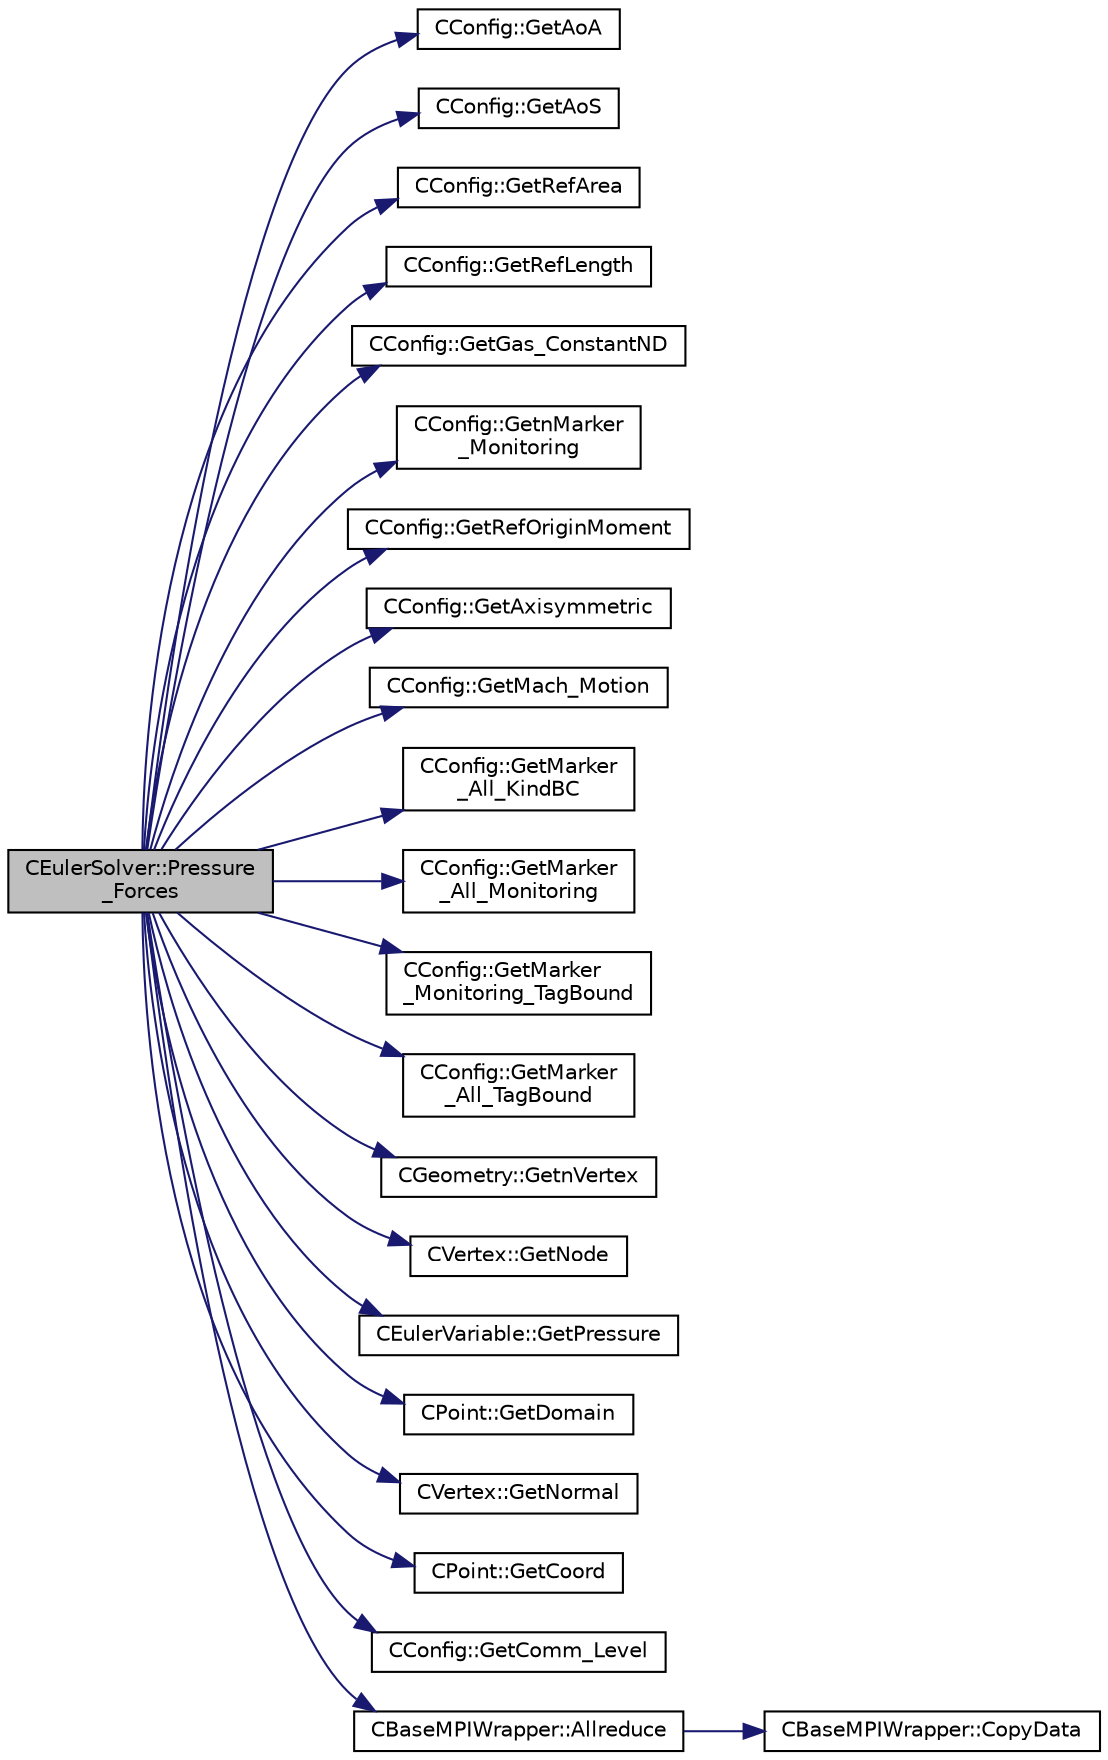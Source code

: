 digraph "CEulerSolver::Pressure_Forces"
{
  edge [fontname="Helvetica",fontsize="10",labelfontname="Helvetica",labelfontsize="10"];
  node [fontname="Helvetica",fontsize="10",shape=record];
  rankdir="LR";
  Node2751 [label="CEulerSolver::Pressure\l_Forces",height=0.2,width=0.4,color="black", fillcolor="grey75", style="filled", fontcolor="black"];
  Node2751 -> Node2752 [color="midnightblue",fontsize="10",style="solid",fontname="Helvetica"];
  Node2752 [label="CConfig::GetAoA",height=0.2,width=0.4,color="black", fillcolor="white", style="filled",URL="$class_c_config.html#a6020a5df7025ffb286f9b9f55f3f2773",tooltip="Get the angle of attack of the body. This is the angle between a reference line on a lifting body (of..."];
  Node2751 -> Node2753 [color="midnightblue",fontsize="10",style="solid",fontname="Helvetica"];
  Node2753 [label="CConfig::GetAoS",height=0.2,width=0.4,color="black", fillcolor="white", style="filled",URL="$class_c_config.html#a4305a79a4c74f13160c0dd8daae181ef",tooltip="Get the angle of sideslip of the body. It relates to the rotation of the aircraft centerline from the..."];
  Node2751 -> Node2754 [color="midnightblue",fontsize="10",style="solid",fontname="Helvetica"];
  Node2754 [label="CConfig::GetRefArea",height=0.2,width=0.4,color="black", fillcolor="white", style="filled",URL="$class_c_config.html#ad1d22f6d4f0225e3281d826a4c866779",tooltip="Get the reference area for non dimensional coefficient computation. If the value from the is 0 then..."];
  Node2751 -> Node2755 [color="midnightblue",fontsize="10",style="solid",fontname="Helvetica"];
  Node2755 [label="CConfig::GetRefLength",height=0.2,width=0.4,color="black", fillcolor="white", style="filled",URL="$class_c_config.html#a63ce45e68b93f8f3f1de44a2abad67ef",tooltip="Get the reference length for computing moment (the default value is 1). "];
  Node2751 -> Node2756 [color="midnightblue",fontsize="10",style="solid",fontname="Helvetica"];
  Node2756 [label="CConfig::GetGas_ConstantND",height=0.2,width=0.4,color="black", fillcolor="white", style="filled",URL="$class_c_config.html#a6d835a954bb5e99c5a3de6db5ed24ff3",tooltip="Get the value of specific gas constant. "];
  Node2751 -> Node2757 [color="midnightblue",fontsize="10",style="solid",fontname="Helvetica"];
  Node2757 [label="CConfig::GetnMarker\l_Monitoring",height=0.2,width=0.4,color="black", fillcolor="white", style="filled",URL="$class_c_config.html#a62a92b26c1300323f4a4a035ec19af1a",tooltip="Get the total number of monitoring markers. "];
  Node2751 -> Node2758 [color="midnightblue",fontsize="10",style="solid",fontname="Helvetica"];
  Node2758 [label="CConfig::GetRefOriginMoment",height=0.2,width=0.4,color="black", fillcolor="white", style="filled",URL="$class_c_config.html#a11302b0fc39a262419332a53e0a82c19",tooltip="Get reference origin for moment computation. "];
  Node2751 -> Node2759 [color="midnightblue",fontsize="10",style="solid",fontname="Helvetica"];
  Node2759 [label="CConfig::GetAxisymmetric",height=0.2,width=0.4,color="black", fillcolor="white", style="filled",URL="$class_c_config.html#ac6fd9a6673c2f22e98c0d45102f23a65",tooltip="Get information about the axisymmetric frame. "];
  Node2751 -> Node2760 [color="midnightblue",fontsize="10",style="solid",fontname="Helvetica"];
  Node2760 [label="CConfig::GetMach_Motion",height=0.2,width=0.4,color="black", fillcolor="white", style="filled",URL="$class_c_config.html#a84da3953107e3dad010e13227f1d84d0",tooltip="Get the mach number based on the mesh velocity and freestream quantities. "];
  Node2751 -> Node2761 [color="midnightblue",fontsize="10",style="solid",fontname="Helvetica"];
  Node2761 [label="CConfig::GetMarker\l_All_KindBC",height=0.2,width=0.4,color="black", fillcolor="white", style="filled",URL="$class_c_config.html#a57d43acc1457d2d27095ce006218862e",tooltip="Get the kind of boundary for each marker. "];
  Node2751 -> Node2762 [color="midnightblue",fontsize="10",style="solid",fontname="Helvetica"];
  Node2762 [label="CConfig::GetMarker\l_All_Monitoring",height=0.2,width=0.4,color="black", fillcolor="white", style="filled",URL="$class_c_config.html#a942619938b389de95268bce31434c276",tooltip="Get the monitoring information for a marker val_marker. "];
  Node2751 -> Node2763 [color="midnightblue",fontsize="10",style="solid",fontname="Helvetica"];
  Node2763 [label="CConfig::GetMarker\l_Monitoring_TagBound",height=0.2,width=0.4,color="black", fillcolor="white", style="filled",URL="$class_c_config.html#a5bf47083eec0b00543d3d8c387f41ab2",tooltip="Get the name of the surface defined in the geometry file. "];
  Node2751 -> Node2764 [color="midnightblue",fontsize="10",style="solid",fontname="Helvetica"];
  Node2764 [label="CConfig::GetMarker\l_All_TagBound",height=0.2,width=0.4,color="black", fillcolor="white", style="filled",URL="$class_c_config.html#a967e969a3beb24bb6e57d7036af003be",tooltip="Get the index of the surface defined in the geometry file. "];
  Node2751 -> Node2765 [color="midnightblue",fontsize="10",style="solid",fontname="Helvetica"];
  Node2765 [label="CGeometry::GetnVertex",height=0.2,width=0.4,color="black", fillcolor="white", style="filled",URL="$class_c_geometry.html#a55427e474834af1941e13750b17975be",tooltip="Get number of vertices. "];
  Node2751 -> Node2766 [color="midnightblue",fontsize="10",style="solid",fontname="Helvetica"];
  Node2766 [label="CVertex::GetNode",height=0.2,width=0.4,color="black", fillcolor="white", style="filled",URL="$class_c_vertex.html#a95c513bf927464157ed96b6c79779a1f",tooltip="Get the node of the vertex. "];
  Node2751 -> Node2767 [color="midnightblue",fontsize="10",style="solid",fontname="Helvetica"];
  Node2767 [label="CEulerVariable::GetPressure",height=0.2,width=0.4,color="black", fillcolor="white", style="filled",URL="$class_c_euler_variable.html#a5e1ee3cd1062365d7da17ee3ee49537e",tooltip="Get the flow pressure. "];
  Node2751 -> Node2768 [color="midnightblue",fontsize="10",style="solid",fontname="Helvetica"];
  Node2768 [label="CPoint::GetDomain",height=0.2,width=0.4,color="black", fillcolor="white", style="filled",URL="$class_c_point.html#a1d7e22a60d4cfef356af1cba2bab3e55",tooltip="For parallel computation, its indicates if a point must be computed or not. "];
  Node2751 -> Node2769 [color="midnightblue",fontsize="10",style="solid",fontname="Helvetica"];
  Node2769 [label="CVertex::GetNormal",height=0.2,width=0.4,color="black", fillcolor="white", style="filled",URL="$class_c_vertex.html#a0d289163c6f3384822fcb9ae86fc1c39",tooltip="Copy the the normal vector of a face. "];
  Node2751 -> Node2770 [color="midnightblue",fontsize="10",style="solid",fontname="Helvetica"];
  Node2770 [label="CPoint::GetCoord",height=0.2,width=0.4,color="black", fillcolor="white", style="filled",URL="$class_c_point.html#a95fe081d22e96e190cb3edcbf0d6525f",tooltip="Get the coordinates dor the control volume. "];
  Node2751 -> Node2771 [color="midnightblue",fontsize="10",style="solid",fontname="Helvetica"];
  Node2771 [label="CConfig::GetComm_Level",height=0.2,width=0.4,color="black", fillcolor="white", style="filled",URL="$class_c_config.html#ab71278d2692ca5217674036650b02923",tooltip="Get the level of MPI communications to be performed. "];
  Node2751 -> Node2772 [color="midnightblue",fontsize="10",style="solid",fontname="Helvetica"];
  Node2772 [label="CBaseMPIWrapper::Allreduce",height=0.2,width=0.4,color="black", fillcolor="white", style="filled",URL="$class_c_base_m_p_i_wrapper.html#a637b6fd917a8ca91ce748ba88e0d66b6"];
  Node2772 -> Node2773 [color="midnightblue",fontsize="10",style="solid",fontname="Helvetica"];
  Node2773 [label="CBaseMPIWrapper::CopyData",height=0.2,width=0.4,color="black", fillcolor="white", style="filled",URL="$class_c_base_m_p_i_wrapper.html#a4725cc1dd65b161b483e812a538a5e36"];
}
